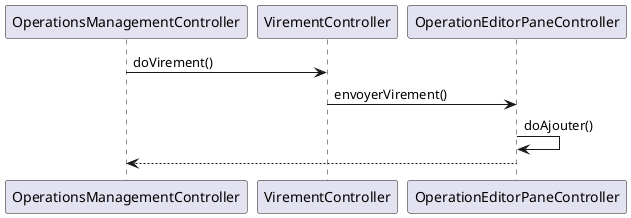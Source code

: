 @startuml
OperationsManagementController -> VirementController : doVirement()
    VirementController -> OperationEditorPaneController : envoyerVirement()
    OperationEditorPaneController -> OperationEditorPaneController : doAjouter()
    OperationsManagementController <-- OperationEditorPaneController
@enduml